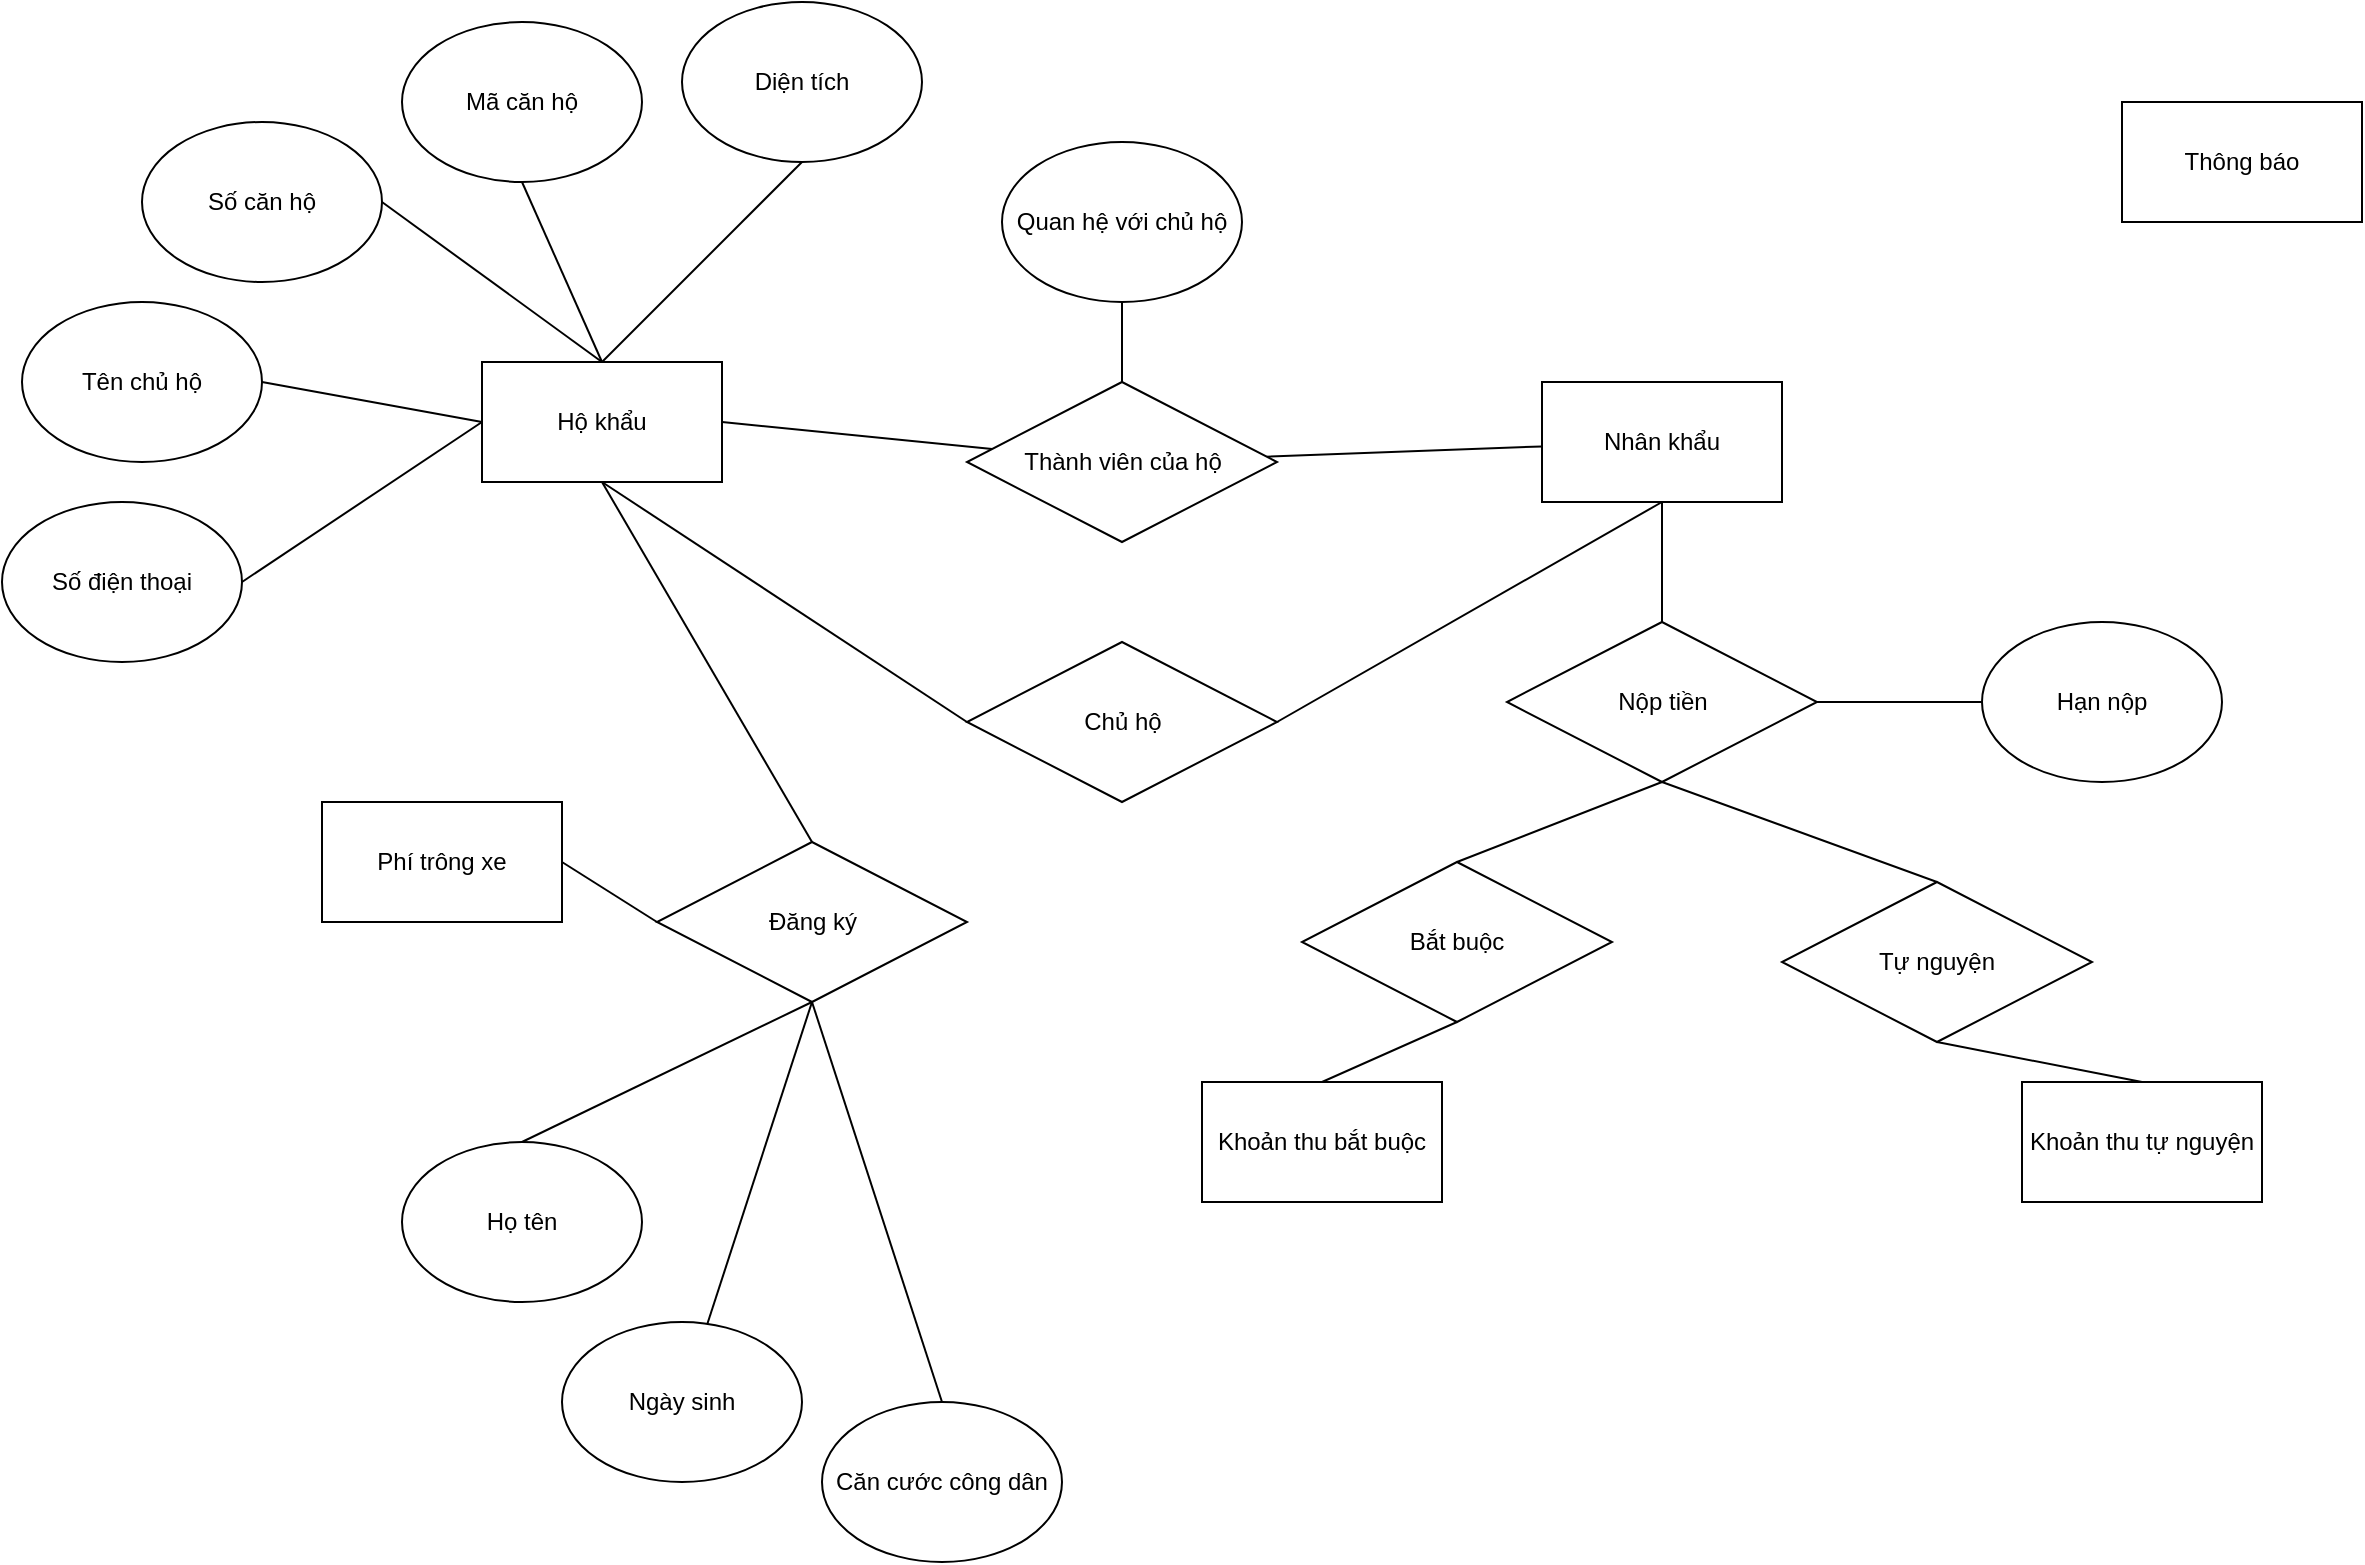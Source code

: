 <mxfile version="25.0.3">
  <diagram name="Trang-1" id="g0CzSQB-_3eGBy-AfXGg">
    <mxGraphModel dx="2062" dy="669" grid="1" gridSize="10" guides="1" tooltips="1" connect="1" arrows="1" fold="1" page="1" pageScale="1" pageWidth="827" pageHeight="1169" math="0" shadow="0">
      <root>
        <mxCell id="0" />
        <mxCell id="1" parent="0" />
        <mxCell id="qePT4DMza2AUBYwKz2Ps-19" style="rounded=0;orthogonalLoop=1;jettySize=auto;html=1;exitX=0.5;exitY=0;exitDx=0;exitDy=0;entryX=0.5;entryY=1;entryDx=0;entryDy=0;endArrow=none;endFill=0;" edge="1" parent="1" source="qePT4DMza2AUBYwKz2Ps-1" target="qePT4DMza2AUBYwKz2Ps-17">
          <mxGeometry relative="1" as="geometry" />
        </mxCell>
        <mxCell id="qePT4DMza2AUBYwKz2Ps-1" value="Khoản thu bắt buộc" style="rounded=0;whiteSpace=wrap;html=1;" vertex="1" parent="1">
          <mxGeometry x="500" y="540" width="120" height="60" as="geometry" />
        </mxCell>
        <mxCell id="qePT4DMza2AUBYwKz2Ps-21" style="rounded=0;orthogonalLoop=1;jettySize=auto;html=1;exitX=0.5;exitY=0;exitDx=0;exitDy=0;entryX=0.5;entryY=1;entryDx=0;entryDy=0;endArrow=none;endFill=0;" edge="1" parent="1" source="qePT4DMza2AUBYwKz2Ps-2" target="qePT4DMza2AUBYwKz2Ps-18">
          <mxGeometry relative="1" as="geometry" />
        </mxCell>
        <mxCell id="qePT4DMza2AUBYwKz2Ps-2" value="Khoản thu tự nguyện" style="rounded=0;whiteSpace=wrap;html=1;" vertex="1" parent="1">
          <mxGeometry x="910" y="540" width="120" height="60" as="geometry" />
        </mxCell>
        <mxCell id="qePT4DMza2AUBYwKz2Ps-16" style="rounded=0;orthogonalLoop=1;jettySize=auto;html=1;exitX=0.5;exitY=1;exitDx=0;exitDy=0;entryX=0.5;entryY=0;entryDx=0;entryDy=0;endArrow=none;endFill=0;" edge="1" parent="1" source="qePT4DMza2AUBYwKz2Ps-3" target="qePT4DMza2AUBYwKz2Ps-12">
          <mxGeometry relative="1" as="geometry" />
        </mxCell>
        <mxCell id="qePT4DMza2AUBYwKz2Ps-3" value="Nhân khẩu" style="rounded=0;whiteSpace=wrap;html=1;" vertex="1" parent="1">
          <mxGeometry x="670" y="190" width="120" height="60" as="geometry" />
        </mxCell>
        <mxCell id="qePT4DMza2AUBYwKz2Ps-14" style="rounded=0;orthogonalLoop=1;jettySize=auto;html=1;exitX=0.5;exitY=1;exitDx=0;exitDy=0;entryX=0;entryY=0.5;entryDx=0;entryDy=0;endArrow=none;endFill=0;" edge="1" parent="1" source="qePT4DMza2AUBYwKz2Ps-4" target="qePT4DMza2AUBYwKz2Ps-13">
          <mxGeometry relative="1" as="geometry" />
        </mxCell>
        <mxCell id="qePT4DMza2AUBYwKz2Ps-35" style="rounded=0;orthogonalLoop=1;jettySize=auto;html=1;exitX=0.5;exitY=1;exitDx=0;exitDy=0;entryX=0.5;entryY=0;entryDx=0;entryDy=0;endArrow=none;endFill=0;" edge="1" parent="1" source="qePT4DMza2AUBYwKz2Ps-4" target="qePT4DMza2AUBYwKz2Ps-24">
          <mxGeometry relative="1" as="geometry" />
        </mxCell>
        <mxCell id="qePT4DMza2AUBYwKz2Ps-4" value="Hộ khẩu" style="rounded=0;whiteSpace=wrap;html=1;" vertex="1" parent="1">
          <mxGeometry x="140" y="180" width="120" height="60" as="geometry" />
        </mxCell>
        <mxCell id="qePT4DMza2AUBYwKz2Ps-5" value="Thông báo" style="rounded=0;whiteSpace=wrap;html=1;" vertex="1" parent="1">
          <mxGeometry x="960" y="50" width="120" height="60" as="geometry" />
        </mxCell>
        <mxCell id="qePT4DMza2AUBYwKz2Ps-25" style="rounded=0;orthogonalLoop=1;jettySize=auto;html=1;exitX=1;exitY=0.5;exitDx=0;exitDy=0;entryX=0;entryY=0.5;entryDx=0;entryDy=0;endArrow=none;endFill=0;" edge="1" parent="1" source="qePT4DMza2AUBYwKz2Ps-6" target="qePT4DMza2AUBYwKz2Ps-24">
          <mxGeometry relative="1" as="geometry" />
        </mxCell>
        <mxCell id="qePT4DMza2AUBYwKz2Ps-6" value="Phí trông xe" style="rounded=0;whiteSpace=wrap;html=1;" vertex="1" parent="1">
          <mxGeometry x="60" y="400" width="120" height="60" as="geometry" />
        </mxCell>
        <mxCell id="qePT4DMza2AUBYwKz2Ps-11" style="rounded=0;orthogonalLoop=1;jettySize=auto;html=1;entryX=0.5;entryY=0;entryDx=0;entryDy=0;endArrow=none;endFill=0;" edge="1" parent="1" source="qePT4DMza2AUBYwKz2Ps-7" target="qePT4DMza2AUBYwKz2Ps-8">
          <mxGeometry relative="1" as="geometry" />
        </mxCell>
        <mxCell id="qePT4DMza2AUBYwKz2Ps-7" value="Quan hệ với chủ hộ" style="ellipse;whiteSpace=wrap;html=1;" vertex="1" parent="1">
          <mxGeometry x="400" y="70" width="120" height="80" as="geometry" />
        </mxCell>
        <mxCell id="qePT4DMza2AUBYwKz2Ps-9" style="rounded=0;orthogonalLoop=1;jettySize=auto;html=1;entryX=1;entryY=0.5;entryDx=0;entryDy=0;endArrow=none;endFill=0;" edge="1" parent="1" source="qePT4DMza2AUBYwKz2Ps-8" target="qePT4DMza2AUBYwKz2Ps-4">
          <mxGeometry relative="1" as="geometry" />
        </mxCell>
        <mxCell id="qePT4DMza2AUBYwKz2Ps-10" style="rounded=0;orthogonalLoop=1;jettySize=auto;html=1;endArrow=none;endFill=0;" edge="1" parent="1" source="qePT4DMza2AUBYwKz2Ps-8" target="qePT4DMza2AUBYwKz2Ps-3">
          <mxGeometry relative="1" as="geometry" />
        </mxCell>
        <mxCell id="qePT4DMza2AUBYwKz2Ps-8" value="Thành viên của hộ" style="rhombus;whiteSpace=wrap;html=1;" vertex="1" parent="1">
          <mxGeometry x="382.5" y="190" width="155" height="80" as="geometry" />
        </mxCell>
        <mxCell id="qePT4DMza2AUBYwKz2Ps-34" style="rounded=0;orthogonalLoop=1;jettySize=auto;html=1;exitX=1;exitY=0.5;exitDx=0;exitDy=0;entryX=0;entryY=0.5;entryDx=0;entryDy=0;endArrow=none;endFill=0;" edge="1" parent="1" source="qePT4DMza2AUBYwKz2Ps-12" target="qePT4DMza2AUBYwKz2Ps-33">
          <mxGeometry relative="1" as="geometry" />
        </mxCell>
        <mxCell id="qePT4DMza2AUBYwKz2Ps-12" value="Nộp tiền" style="rhombus;whiteSpace=wrap;html=1;" vertex="1" parent="1">
          <mxGeometry x="652.5" y="310" width="155" height="80" as="geometry" />
        </mxCell>
        <mxCell id="qePT4DMza2AUBYwKz2Ps-15" style="rounded=0;orthogonalLoop=1;jettySize=auto;html=1;exitX=1;exitY=0.5;exitDx=0;exitDy=0;entryX=0.5;entryY=1;entryDx=0;entryDy=0;endArrow=none;endFill=0;" edge="1" parent="1" source="qePT4DMza2AUBYwKz2Ps-13" target="qePT4DMza2AUBYwKz2Ps-3">
          <mxGeometry relative="1" as="geometry" />
        </mxCell>
        <mxCell id="qePT4DMza2AUBYwKz2Ps-13" value="Chủ hộ" style="rhombus;whiteSpace=wrap;html=1;" vertex="1" parent="1">
          <mxGeometry x="382.5" y="320" width="155" height="80" as="geometry" />
        </mxCell>
        <mxCell id="qePT4DMza2AUBYwKz2Ps-20" style="rounded=0;orthogonalLoop=1;jettySize=auto;html=1;exitX=0.5;exitY=0;exitDx=0;exitDy=0;entryX=0.5;entryY=1;entryDx=0;entryDy=0;endArrow=none;endFill=0;" edge="1" parent="1" source="qePT4DMza2AUBYwKz2Ps-17" target="qePT4DMza2AUBYwKz2Ps-12">
          <mxGeometry relative="1" as="geometry" />
        </mxCell>
        <mxCell id="qePT4DMza2AUBYwKz2Ps-17" value="Bắt buộc" style="rhombus;whiteSpace=wrap;html=1;" vertex="1" parent="1">
          <mxGeometry x="550" y="430" width="155" height="80" as="geometry" />
        </mxCell>
        <mxCell id="qePT4DMza2AUBYwKz2Ps-22" style="rounded=0;orthogonalLoop=1;jettySize=auto;html=1;exitX=0.5;exitY=0;exitDx=0;exitDy=0;entryX=0.5;entryY=1;entryDx=0;entryDy=0;endArrow=none;endFill=0;" edge="1" parent="1" source="qePT4DMza2AUBYwKz2Ps-18" target="qePT4DMza2AUBYwKz2Ps-12">
          <mxGeometry relative="1" as="geometry" />
        </mxCell>
        <mxCell id="qePT4DMza2AUBYwKz2Ps-18" value="Tự nguyện" style="rhombus;whiteSpace=wrap;html=1;" vertex="1" parent="1">
          <mxGeometry x="790" y="440" width="155" height="80" as="geometry" />
        </mxCell>
        <mxCell id="qePT4DMza2AUBYwKz2Ps-30" style="rounded=0;orthogonalLoop=1;jettySize=auto;html=1;exitX=0.5;exitY=1;exitDx=0;exitDy=0;entryX=0.5;entryY=0;entryDx=0;entryDy=0;endArrow=none;endFill=0;" edge="1" parent="1" source="qePT4DMza2AUBYwKz2Ps-24" target="qePT4DMza2AUBYwKz2Ps-27">
          <mxGeometry relative="1" as="geometry" />
        </mxCell>
        <mxCell id="qePT4DMza2AUBYwKz2Ps-31" style="rounded=0;orthogonalLoop=1;jettySize=auto;html=1;exitX=0.5;exitY=1;exitDx=0;exitDy=0;endArrow=none;endFill=0;" edge="1" parent="1" source="qePT4DMza2AUBYwKz2Ps-24" target="qePT4DMza2AUBYwKz2Ps-28">
          <mxGeometry relative="1" as="geometry" />
        </mxCell>
        <mxCell id="qePT4DMza2AUBYwKz2Ps-32" style="rounded=0;orthogonalLoop=1;jettySize=auto;html=1;exitX=0.5;exitY=1;exitDx=0;exitDy=0;entryX=0.5;entryY=0;entryDx=0;entryDy=0;endArrow=none;endFill=0;" edge="1" parent="1" source="qePT4DMza2AUBYwKz2Ps-24" target="qePT4DMza2AUBYwKz2Ps-29">
          <mxGeometry relative="1" as="geometry" />
        </mxCell>
        <mxCell id="qePT4DMza2AUBYwKz2Ps-24" value="Đăng ký" style="rhombus;whiteSpace=wrap;html=1;" vertex="1" parent="1">
          <mxGeometry x="227.5" y="420" width="155" height="80" as="geometry" />
        </mxCell>
        <mxCell id="qePT4DMza2AUBYwKz2Ps-27" value="Họ tên" style="ellipse;whiteSpace=wrap;html=1;" vertex="1" parent="1">
          <mxGeometry x="100" y="570" width="120" height="80" as="geometry" />
        </mxCell>
        <mxCell id="qePT4DMza2AUBYwKz2Ps-28" value="Ngày sinh" style="ellipse;whiteSpace=wrap;html=1;" vertex="1" parent="1">
          <mxGeometry x="180" y="660" width="120" height="80" as="geometry" />
        </mxCell>
        <mxCell id="qePT4DMza2AUBYwKz2Ps-29" value="Căn cước công dân" style="ellipse;whiteSpace=wrap;html=1;" vertex="1" parent="1">
          <mxGeometry x="310" y="700" width="120" height="80" as="geometry" />
        </mxCell>
        <mxCell id="qePT4DMza2AUBYwKz2Ps-33" value="Hạn nộp" style="ellipse;whiteSpace=wrap;html=1;" vertex="1" parent="1">
          <mxGeometry x="890" y="310" width="120" height="80" as="geometry" />
        </mxCell>
        <mxCell id="qePT4DMza2AUBYwKz2Ps-41" style="rounded=0;orthogonalLoop=1;jettySize=auto;html=1;exitX=0.5;exitY=1;exitDx=0;exitDy=0;entryX=0.5;entryY=0;entryDx=0;entryDy=0;endArrow=none;endFill=0;" edge="1" parent="1" source="qePT4DMza2AUBYwKz2Ps-36" target="qePT4DMza2AUBYwKz2Ps-4">
          <mxGeometry relative="1" as="geometry" />
        </mxCell>
        <mxCell id="qePT4DMza2AUBYwKz2Ps-36" value="Mã căn hộ" style="ellipse;whiteSpace=wrap;html=1;" vertex="1" parent="1">
          <mxGeometry x="100" y="10" width="120" height="80" as="geometry" />
        </mxCell>
        <mxCell id="qePT4DMza2AUBYwKz2Ps-44" style="rounded=0;orthogonalLoop=1;jettySize=auto;html=1;exitX=0.5;exitY=1;exitDx=0;exitDy=0;entryX=0.5;entryY=0;entryDx=0;entryDy=0;endArrow=none;endFill=0;" edge="1" parent="1" source="qePT4DMza2AUBYwKz2Ps-37" target="qePT4DMza2AUBYwKz2Ps-4">
          <mxGeometry relative="1" as="geometry" />
        </mxCell>
        <mxCell id="qePT4DMza2AUBYwKz2Ps-37" value="Diện tích" style="ellipse;whiteSpace=wrap;html=1;" vertex="1" parent="1">
          <mxGeometry x="240" width="120" height="80" as="geometry" />
        </mxCell>
        <mxCell id="qePT4DMza2AUBYwKz2Ps-42" style="rounded=0;orthogonalLoop=1;jettySize=auto;html=1;exitX=1;exitY=0.5;exitDx=0;exitDy=0;entryX=0.5;entryY=0;entryDx=0;entryDy=0;endArrow=none;endFill=0;" edge="1" parent="1" source="qePT4DMza2AUBYwKz2Ps-38" target="qePT4DMza2AUBYwKz2Ps-4">
          <mxGeometry relative="1" as="geometry" />
        </mxCell>
        <mxCell id="qePT4DMza2AUBYwKz2Ps-38" value="Số căn hộ" style="ellipse;whiteSpace=wrap;html=1;" vertex="1" parent="1">
          <mxGeometry x="-30" y="60" width="120" height="80" as="geometry" />
        </mxCell>
        <mxCell id="qePT4DMza2AUBYwKz2Ps-47" style="rounded=0;orthogonalLoop=1;jettySize=auto;html=1;exitX=1;exitY=0.5;exitDx=0;exitDy=0;entryX=0;entryY=0.5;entryDx=0;entryDy=0;endArrow=none;endFill=0;" edge="1" parent="1" source="qePT4DMza2AUBYwKz2Ps-39" target="qePT4DMza2AUBYwKz2Ps-4">
          <mxGeometry relative="1" as="geometry" />
        </mxCell>
        <mxCell id="qePT4DMza2AUBYwKz2Ps-39" value="Số điện thoại" style="ellipse;whiteSpace=wrap;html=1;" vertex="1" parent="1">
          <mxGeometry x="-100" y="250" width="120" height="80" as="geometry" />
        </mxCell>
        <mxCell id="qePT4DMza2AUBYwKz2Ps-46" style="rounded=0;orthogonalLoop=1;jettySize=auto;html=1;exitX=1;exitY=0.5;exitDx=0;exitDy=0;entryX=0;entryY=0.5;entryDx=0;entryDy=0;endArrow=none;endFill=0;" edge="1" parent="1" source="qePT4DMza2AUBYwKz2Ps-40" target="qePT4DMza2AUBYwKz2Ps-4">
          <mxGeometry relative="1" as="geometry" />
        </mxCell>
        <mxCell id="qePT4DMza2AUBYwKz2Ps-40" value="Tên chủ hộ" style="ellipse;whiteSpace=wrap;html=1;" vertex="1" parent="1">
          <mxGeometry x="-90" y="150" width="120" height="80" as="geometry" />
        </mxCell>
      </root>
    </mxGraphModel>
  </diagram>
</mxfile>
